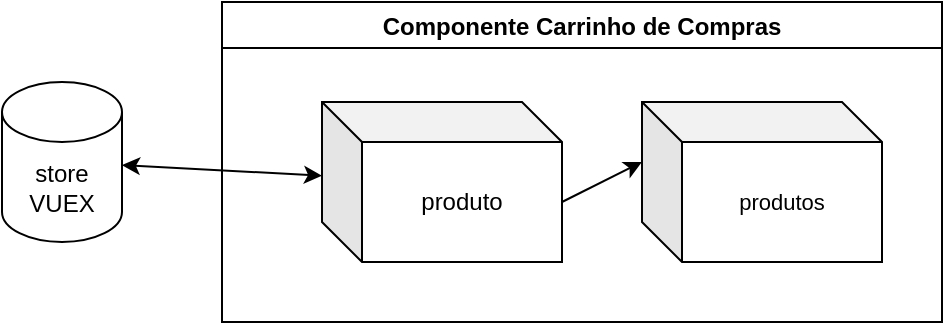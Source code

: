 <mxfile>
    <diagram id="oS4GQrjNPyq7I75_R-We" name="Componente Carrinho Compras">
        <mxGraphModel dx="553" dy="523" grid="1" gridSize="10" guides="1" tooltips="1" connect="1" arrows="1" fold="1" page="1" pageScale="1" pageWidth="850" pageHeight="1100" math="0" shadow="0">
            <root>
                <mxCell id="0"/>
                <mxCell id="1" parent="0"/>
                <mxCell id="6" value="store&lt;br&gt;VUEX" style="shape=cylinder3;whiteSpace=wrap;html=1;boundedLbl=1;backgroundOutline=1;size=15;" parent="1" vertex="1">
                    <mxGeometry x="130" y="90" width="60" height="80" as="geometry"/>
                </mxCell>
                <mxCell id="10" value="Componente Carrinho de Compras" style="swimlane;" parent="1" vertex="1">
                    <mxGeometry x="240" y="50" width="360" height="160" as="geometry"/>
                </mxCell>
                <mxCell id="8" value="produtos" style="shape=cube;whiteSpace=wrap;html=1;boundedLbl=1;backgroundOutline=1;darkOpacity=0.05;darkOpacity2=0.1;fontSize=11;" parent="10" vertex="1">
                    <mxGeometry x="210" y="50" width="120" height="80" as="geometry"/>
                </mxCell>
                <mxCell id="7" value="produto" style="shape=cube;whiteSpace=wrap;html=1;boundedLbl=1;backgroundOutline=1;darkOpacity=0.05;darkOpacity2=0.1;" parent="10" vertex="1">
                    <mxGeometry x="50" y="50" width="120" height="80" as="geometry"/>
                </mxCell>
                <mxCell id="9" style="edgeStyle=none;html=1;exitX=0;exitY=0;exitDx=120;exitDy=50;exitPerimeter=0;entryX=0;entryY=0;entryDx=0;entryDy=30;entryPerimeter=0;" parent="10" source="7" target="8" edge="1">
                    <mxGeometry relative="1" as="geometry"/>
                </mxCell>
                <mxCell id="12" value="" style="edgeStyle=none;html=1;fontSize=11;endArrow=classic;endFill=1;startArrow=classic;startFill=1;" parent="1" source="7" target="6" edge="1">
                    <mxGeometry relative="1" as="geometry"/>
                </mxCell>
            </root>
        </mxGraphModel>
    </diagram>
    <diagram id="XAnA3t33Tqwyze6qonXf" name="Page-2">
        <mxGraphModel dx="643" dy="523" grid="1" gridSize="10" guides="1" tooltips="1" connect="1" arrows="1" fold="1" page="1" pageScale="1" pageWidth="850" pageHeight="1100" math="0" shadow="0">
            <root>
                <mxCell id="0"/>
                <mxCell id="1" parent="0"/>
            </root>
        </mxGraphModel>
    </diagram>
</mxfile>